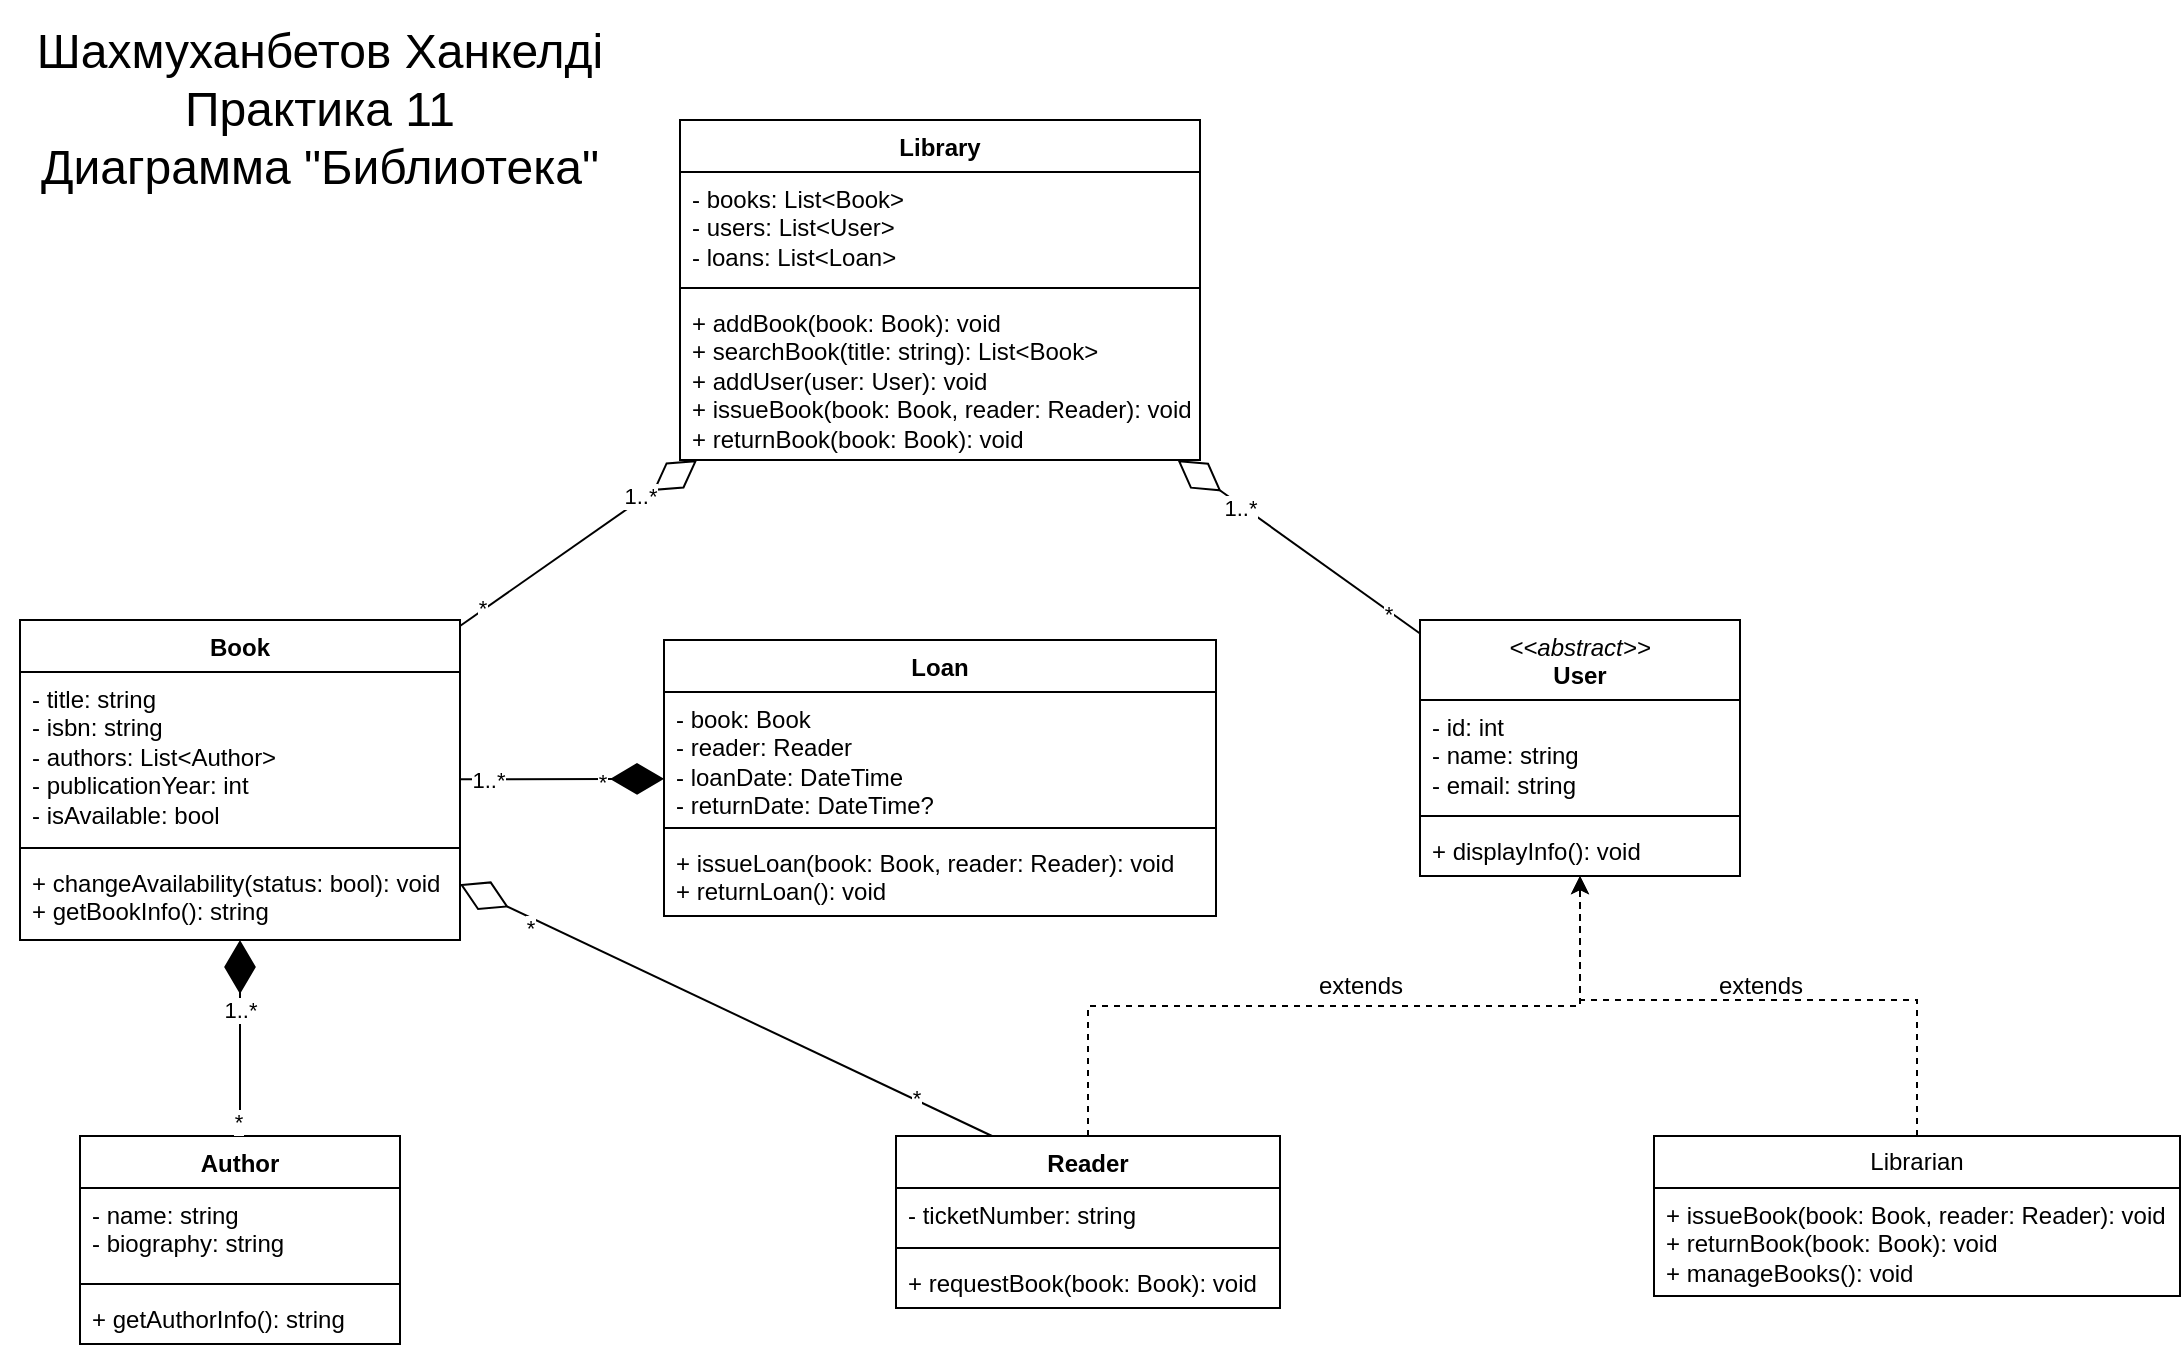 <mxfile version="24.7.17">
  <diagram id="C5RBs43oDa-KdzZeNtuy" name="Page-1">
    <mxGraphModel dx="538" dy="318" grid="1" gridSize="10" guides="1" tooltips="1" connect="1" arrows="1" fold="1" page="1" pageScale="1" pageWidth="827" pageHeight="1169" math="0" shadow="0">
      <root>
        <mxCell id="WIyWlLk6GJQsqaUBKTNV-0" />
        <mxCell id="WIyWlLk6GJQsqaUBKTNV-1" parent="WIyWlLk6GJQsqaUBKTNV-0" />
        <mxCell id="7lpZ8PjZCRHS7VuvmLVK-1" value="Library" style="swimlane;fontStyle=1;align=center;verticalAlign=top;childLayout=stackLayout;horizontal=1;startSize=26;horizontalStack=0;resizeParent=1;resizeParentMax=0;resizeLast=0;collapsible=1;marginBottom=0;whiteSpace=wrap;html=1;" parent="WIyWlLk6GJQsqaUBKTNV-1" vertex="1">
          <mxGeometry x="340" y="160" width="260" height="170" as="geometry" />
        </mxCell>
        <mxCell id="7lpZ8PjZCRHS7VuvmLVK-2" value="  - books: List&amp;lt;Book&amp;gt;&amp;nbsp;&lt;div&gt;- users: List&amp;lt;User&amp;gt;&amp;nbsp;&lt;/div&gt;&lt;div&gt;- loans: List&amp;lt;Loan&amp;gt;&lt;/div&gt;" style="text;strokeColor=none;fillColor=none;align=left;verticalAlign=top;spacingLeft=4;spacingRight=4;overflow=hidden;rotatable=0;points=[[0,0.5],[1,0.5]];portConstraint=eastwest;whiteSpace=wrap;html=1;" parent="7lpZ8PjZCRHS7VuvmLVK-1" vertex="1">
          <mxGeometry y="26" width="260" height="54" as="geometry" />
        </mxCell>
        <mxCell id="7lpZ8PjZCRHS7VuvmLVK-3" value="" style="line;strokeWidth=1;fillColor=none;align=left;verticalAlign=middle;spacingTop=-1;spacingLeft=3;spacingRight=3;rotatable=0;labelPosition=right;points=[];portConstraint=eastwest;strokeColor=inherit;" parent="7lpZ8PjZCRHS7VuvmLVK-1" vertex="1">
          <mxGeometry y="80" width="260" height="8" as="geometry" />
        </mxCell>
        <mxCell id="7lpZ8PjZCRHS7VuvmLVK-4" value="  + addBook(book: Book): void&lt;br&gt;&lt;div&gt;+ searchBook(title: string): List&amp;lt;Book&amp;gt;&lt;br&gt;  + addUser(user: User): void&lt;br&gt;  + issueBook(book: Book, reader: Reader): void&lt;br&gt;  + returnBook(book: Book): void&lt;/div&gt;" style="text;strokeColor=none;fillColor=none;align=left;verticalAlign=top;spacingLeft=4;spacingRight=4;overflow=hidden;rotatable=0;points=[[0,0.5],[1,0.5]];portConstraint=eastwest;whiteSpace=wrap;html=1;" parent="7lpZ8PjZCRHS7VuvmLVK-1" vertex="1">
          <mxGeometry y="88" width="260" height="82" as="geometry" />
        </mxCell>
        <mxCell id="7lpZ8PjZCRHS7VuvmLVK-5" value="Loan" style="swimlane;fontStyle=1;align=center;verticalAlign=top;childLayout=stackLayout;horizontal=1;startSize=26;horizontalStack=0;resizeParent=1;resizeParentMax=0;resizeLast=0;collapsible=1;marginBottom=0;whiteSpace=wrap;html=1;" parent="WIyWlLk6GJQsqaUBKTNV-1" vertex="1">
          <mxGeometry x="332" y="420" width="276" height="138" as="geometry" />
        </mxCell>
        <mxCell id="7lpZ8PjZCRHS7VuvmLVK-6" value="&lt;div&gt;- book: Book&lt;/div&gt;&lt;div&gt;&lt;span style=&quot;background-color: initial;&quot;&gt;- reader: Reader&lt;/span&gt;&lt;/div&gt;&lt;div&gt;- loanDate: DateTime&lt;/div&gt;&lt;div&gt;- returnDate: DateTime?&lt;br&gt;&lt;/div&gt;" style="text;strokeColor=none;fillColor=none;align=left;verticalAlign=top;spacingLeft=4;spacingRight=4;overflow=hidden;rotatable=0;points=[[0,0.5],[1,0.5]];portConstraint=eastwest;whiteSpace=wrap;html=1;" parent="7lpZ8PjZCRHS7VuvmLVK-5" vertex="1">
          <mxGeometry y="26" width="276" height="64" as="geometry" />
        </mxCell>
        <mxCell id="7lpZ8PjZCRHS7VuvmLVK-7" value="" style="line;strokeWidth=1;fillColor=none;align=left;verticalAlign=middle;spacingTop=-1;spacingLeft=3;spacingRight=3;rotatable=0;labelPosition=right;points=[];portConstraint=eastwest;strokeColor=inherit;" parent="7lpZ8PjZCRHS7VuvmLVK-5" vertex="1">
          <mxGeometry y="90" width="276" height="8" as="geometry" />
        </mxCell>
        <mxCell id="7lpZ8PjZCRHS7VuvmLVK-8" value="&lt;div&gt;+ issueLoan(book: Book, reader: Reader): void&lt;/div&gt;&lt;div&gt;+ returnLoan(): void&lt;/div&gt;" style="text;strokeColor=none;fillColor=none;align=left;verticalAlign=top;spacingLeft=4;spacingRight=4;overflow=hidden;rotatable=0;points=[[0,0.5],[1,0.5]];portConstraint=eastwest;whiteSpace=wrap;html=1;" parent="7lpZ8PjZCRHS7VuvmLVK-5" vertex="1">
          <mxGeometry y="98" width="276" height="40" as="geometry" />
        </mxCell>
        <mxCell id="7lpZ8PjZCRHS7VuvmLVK-9" value="&lt;div&gt;&lt;i style=&quot;font-weight: 400;&quot;&gt;&amp;lt;&amp;lt;abstract&amp;gt;&amp;gt;&lt;/i&gt;&lt;br style=&quot;font-weight: 400;&quot;&gt;User&lt;/div&gt;" style="swimlane;fontStyle=1;align=center;verticalAlign=top;childLayout=stackLayout;horizontal=1;startSize=40;horizontalStack=0;resizeParent=1;resizeParentMax=0;resizeLast=0;collapsible=1;marginBottom=0;whiteSpace=wrap;html=1;" parent="WIyWlLk6GJQsqaUBKTNV-1" vertex="1">
          <mxGeometry x="710" y="410" width="160" height="128" as="geometry" />
        </mxCell>
        <mxCell id="7lpZ8PjZCRHS7VuvmLVK-10" value="&lt;div&gt;- id: int&lt;/div&gt;&lt;div&gt;- name: string&lt;/div&gt;&lt;div&gt;- email: string&lt;/div&gt;" style="text;strokeColor=none;fillColor=none;align=left;verticalAlign=top;spacingLeft=4;spacingRight=4;overflow=hidden;rotatable=0;points=[[0,0.5],[1,0.5]];portConstraint=eastwest;whiteSpace=wrap;html=1;" parent="7lpZ8PjZCRHS7VuvmLVK-9" vertex="1">
          <mxGeometry y="40" width="160" height="54" as="geometry" />
        </mxCell>
        <mxCell id="7lpZ8PjZCRHS7VuvmLVK-11" value="" style="line;strokeWidth=1;fillColor=none;align=left;verticalAlign=middle;spacingTop=-1;spacingLeft=3;spacingRight=3;rotatable=0;labelPosition=right;points=[];portConstraint=eastwest;strokeColor=inherit;" parent="7lpZ8PjZCRHS7VuvmLVK-9" vertex="1">
          <mxGeometry y="94" width="160" height="8" as="geometry" />
        </mxCell>
        <mxCell id="7lpZ8PjZCRHS7VuvmLVK-12" value="+ displayInfo(): void" style="text;strokeColor=none;fillColor=none;align=left;verticalAlign=top;spacingLeft=4;spacingRight=4;overflow=hidden;rotatable=0;points=[[0,0.5],[1,0.5]];portConstraint=eastwest;whiteSpace=wrap;html=1;" parent="7lpZ8PjZCRHS7VuvmLVK-9" vertex="1">
          <mxGeometry y="102" width="160" height="26" as="geometry" />
        </mxCell>
        <mxCell id="7lpZ8PjZCRHS7VuvmLVK-14" value="Book" style="swimlane;fontStyle=1;align=center;verticalAlign=top;childLayout=stackLayout;horizontal=1;startSize=26;horizontalStack=0;resizeParent=1;resizeParentMax=0;resizeLast=0;collapsible=1;marginBottom=0;whiteSpace=wrap;html=1;" parent="WIyWlLk6GJQsqaUBKTNV-1" vertex="1">
          <mxGeometry x="10" y="410" width="220" height="160" as="geometry" />
        </mxCell>
        <mxCell id="7lpZ8PjZCRHS7VuvmLVK-15" value="&lt;div&gt;- title: string&lt;/div&gt;&lt;div&gt;- isbn: string&lt;/div&gt;&lt;div&gt;- authors: List&amp;lt;Author&amp;gt;&lt;/div&gt;&lt;div&gt;- publicationYear: int&lt;/div&gt;&lt;div&gt;&lt;span style=&quot;background-color: initial;&quot;&gt;- isAvailable: bool&lt;/span&gt;&lt;/div&gt;&lt;div&gt;&lt;br&gt;&lt;/div&gt;" style="text;strokeColor=none;fillColor=none;align=left;verticalAlign=top;spacingLeft=4;spacingRight=4;overflow=hidden;rotatable=0;points=[[0,0.5],[1,0.5]];portConstraint=eastwest;whiteSpace=wrap;html=1;" parent="7lpZ8PjZCRHS7VuvmLVK-14" vertex="1">
          <mxGeometry y="26" width="220" height="84" as="geometry" />
        </mxCell>
        <mxCell id="7lpZ8PjZCRHS7VuvmLVK-16" value="" style="line;strokeWidth=1;fillColor=none;align=left;verticalAlign=middle;spacingTop=-1;spacingLeft=3;spacingRight=3;rotatable=0;labelPosition=right;points=[];portConstraint=eastwest;strokeColor=inherit;" parent="7lpZ8PjZCRHS7VuvmLVK-14" vertex="1">
          <mxGeometry y="110" width="220" height="8" as="geometry" />
        </mxCell>
        <mxCell id="7lpZ8PjZCRHS7VuvmLVK-17" value="&lt;div&gt;+ changeAvailability(status: bool): void&lt;/div&gt;&lt;div&gt;&lt;span style=&quot;background-color: initial;&quot;&gt;+ getBookInfo(): string&lt;/span&gt;&lt;/div&gt;" style="text;strokeColor=none;fillColor=none;align=left;verticalAlign=top;spacingLeft=4;spacingRight=4;overflow=hidden;rotatable=0;points=[[0,0.5],[1,0.5]];portConstraint=eastwest;whiteSpace=wrap;html=1;" parent="7lpZ8PjZCRHS7VuvmLVK-14" vertex="1">
          <mxGeometry y="118" width="220" height="42" as="geometry" />
        </mxCell>
        <mxCell id="7lpZ8PjZCRHS7VuvmLVK-18" value="Author" style="swimlane;fontStyle=1;align=center;verticalAlign=top;childLayout=stackLayout;horizontal=1;startSize=26;horizontalStack=0;resizeParent=1;resizeParentMax=0;resizeLast=0;collapsible=1;marginBottom=0;whiteSpace=wrap;html=1;" parent="WIyWlLk6GJQsqaUBKTNV-1" vertex="1">
          <mxGeometry x="40" y="668" width="160" height="104" as="geometry" />
        </mxCell>
        <mxCell id="7lpZ8PjZCRHS7VuvmLVK-19" value="&lt;div&gt;- name: string&lt;/div&gt;&lt;div&gt;- biography: string&lt;/div&gt;" style="text;strokeColor=none;fillColor=none;align=left;verticalAlign=top;spacingLeft=4;spacingRight=4;overflow=hidden;rotatable=0;points=[[0,0.5],[1,0.5]];portConstraint=eastwest;whiteSpace=wrap;html=1;" parent="7lpZ8PjZCRHS7VuvmLVK-18" vertex="1">
          <mxGeometry y="26" width="160" height="44" as="geometry" />
        </mxCell>
        <mxCell id="7lpZ8PjZCRHS7VuvmLVK-20" value="" style="line;strokeWidth=1;fillColor=none;align=left;verticalAlign=middle;spacingTop=-1;spacingLeft=3;spacingRight=3;rotatable=0;labelPosition=right;points=[];portConstraint=eastwest;strokeColor=inherit;" parent="7lpZ8PjZCRHS7VuvmLVK-18" vertex="1">
          <mxGeometry y="70" width="160" height="8" as="geometry" />
        </mxCell>
        <mxCell id="7lpZ8PjZCRHS7VuvmLVK-21" value="+ getAuthorInfo(): string" style="text;strokeColor=none;fillColor=none;align=left;verticalAlign=top;spacingLeft=4;spacingRight=4;overflow=hidden;rotatable=0;points=[[0,0.5],[1,0.5]];portConstraint=eastwest;whiteSpace=wrap;html=1;" parent="7lpZ8PjZCRHS7VuvmLVK-18" vertex="1">
          <mxGeometry y="78" width="160" height="26" as="geometry" />
        </mxCell>
        <mxCell id="7lpZ8PjZCRHS7VuvmLVK-35" style="edgeStyle=orthogonalEdgeStyle;rounded=0;orthogonalLoop=1;jettySize=auto;html=1;exitX=0.5;exitY=0;exitDx=0;exitDy=0;dashed=1;" parent="WIyWlLk6GJQsqaUBKTNV-1" source="7lpZ8PjZCRHS7VuvmLVK-22" target="7lpZ8PjZCRHS7VuvmLVK-9" edge="1">
          <mxGeometry relative="1" as="geometry" />
        </mxCell>
        <mxCell id="7lpZ8PjZCRHS7VuvmLVK-22" value="Reader" style="swimlane;fontStyle=1;align=center;verticalAlign=top;childLayout=stackLayout;horizontal=1;startSize=26;horizontalStack=0;resizeParent=1;resizeParentMax=0;resizeLast=0;collapsible=1;marginBottom=0;whiteSpace=wrap;html=1;" parent="WIyWlLk6GJQsqaUBKTNV-1" vertex="1">
          <mxGeometry x="448" y="668" width="192" height="86" as="geometry" />
        </mxCell>
        <mxCell id="7lpZ8PjZCRHS7VuvmLVK-23" value="- ticketNumber: string" style="text;strokeColor=none;fillColor=none;align=left;verticalAlign=top;spacingLeft=4;spacingRight=4;overflow=hidden;rotatable=0;points=[[0,0.5],[1,0.5]];portConstraint=eastwest;whiteSpace=wrap;html=1;" parent="7lpZ8PjZCRHS7VuvmLVK-22" vertex="1">
          <mxGeometry y="26" width="192" height="26" as="geometry" />
        </mxCell>
        <mxCell id="7lpZ8PjZCRHS7VuvmLVK-24" value="" style="line;strokeWidth=1;fillColor=none;align=left;verticalAlign=middle;spacingTop=-1;spacingLeft=3;spacingRight=3;rotatable=0;labelPosition=right;points=[];portConstraint=eastwest;strokeColor=inherit;" parent="7lpZ8PjZCRHS7VuvmLVK-22" vertex="1">
          <mxGeometry y="52" width="192" height="8" as="geometry" />
        </mxCell>
        <mxCell id="7lpZ8PjZCRHS7VuvmLVK-25" value="&lt;div&gt;+ requestBook(book: Book): void&lt;/div&gt;&lt;div&gt;&lt;br&gt;&lt;/div&gt;" style="text;strokeColor=none;fillColor=none;align=left;verticalAlign=top;spacingLeft=4;spacingRight=4;overflow=hidden;rotatable=0;points=[[0,0.5],[1,0.5]];portConstraint=eastwest;whiteSpace=wrap;html=1;" parent="7lpZ8PjZCRHS7VuvmLVK-22" vertex="1">
          <mxGeometry y="60" width="192" height="26" as="geometry" />
        </mxCell>
        <mxCell id="7lpZ8PjZCRHS7VuvmLVK-34" style="edgeStyle=orthogonalEdgeStyle;rounded=0;orthogonalLoop=1;jettySize=auto;html=1;exitX=0.5;exitY=0;exitDx=0;exitDy=0;dashed=1;" parent="WIyWlLk6GJQsqaUBKTNV-1" source="7lpZ8PjZCRHS7VuvmLVK-30" target="7lpZ8PjZCRHS7VuvmLVK-9" edge="1">
          <mxGeometry relative="1" as="geometry">
            <Array as="points">
              <mxPoint x="959" y="600" />
              <mxPoint x="790" y="600" />
            </Array>
          </mxGeometry>
        </mxCell>
        <mxCell id="7lpZ8PjZCRHS7VuvmLVK-30" value="Librarian" style="swimlane;fontStyle=0;childLayout=stackLayout;horizontal=1;startSize=26;fillColor=none;horizontalStack=0;resizeParent=1;resizeParentMax=0;resizeLast=0;collapsible=1;marginBottom=0;whiteSpace=wrap;html=1;" parent="WIyWlLk6GJQsqaUBKTNV-1" vertex="1">
          <mxGeometry x="827" y="668" width="263" height="80" as="geometry" />
        </mxCell>
        <mxCell id="7lpZ8PjZCRHS7VuvmLVK-31" value="&lt;div&gt;+ issueBook(book: Book, reader: Reader): void&lt;/div&gt;&lt;div&gt;+ returnBook(book: Book): void&lt;/div&gt;&lt;div&gt;+ manageBooks(): void&lt;/div&gt;" style="text;strokeColor=none;fillColor=none;align=left;verticalAlign=top;spacingLeft=4;spacingRight=4;overflow=hidden;rotatable=0;points=[[0,0.5],[1,0.5]];portConstraint=eastwest;whiteSpace=wrap;html=1;" parent="7lpZ8PjZCRHS7VuvmLVK-30" vertex="1">
          <mxGeometry y="26" width="263" height="54" as="geometry" />
        </mxCell>
        <mxCell id="7lpZ8PjZCRHS7VuvmLVK-36" value="" style="endArrow=diamondThin;endFill=0;endSize=24;html=1;rounded=0;exitX=0.25;exitY=0;exitDx=0;exitDy=0;" parent="WIyWlLk6GJQsqaUBKTNV-1" source="7lpZ8PjZCRHS7VuvmLVK-22" target="7lpZ8PjZCRHS7VuvmLVK-14" edge="1">
          <mxGeometry width="160" relative="1" as="geometry">
            <mxPoint x="500" y="650" as="sourcePoint" />
            <mxPoint x="470" y="580" as="targetPoint" />
          </mxGeometry>
        </mxCell>
        <mxCell id="uVwhshjAu5dlJkX2MIWX-0" value="*" style="edgeLabel;html=1;align=center;verticalAlign=middle;resizable=0;points=[];" vertex="1" connectable="0" parent="7lpZ8PjZCRHS7VuvmLVK-36">
          <mxGeometry x="0.715" y="4" relative="1" as="geometry">
            <mxPoint x="-1" as="offset" />
          </mxGeometry>
        </mxCell>
        <mxCell id="uVwhshjAu5dlJkX2MIWX-1" value="*" style="edgeLabel;html=1;align=center;verticalAlign=middle;resizable=0;points=[];" vertex="1" connectable="0" parent="7lpZ8PjZCRHS7VuvmLVK-36">
          <mxGeometry x="-0.711" y="-1" relative="1" as="geometry">
            <mxPoint as="offset" />
          </mxGeometry>
        </mxCell>
        <mxCell id="7lpZ8PjZCRHS7VuvmLVK-38" value="" style="endArrow=diamondThin;endFill=1;endSize=24;html=1;rounded=0;" parent="WIyWlLk6GJQsqaUBKTNV-1" source="7lpZ8PjZCRHS7VuvmLVK-18" target="7lpZ8PjZCRHS7VuvmLVK-14" edge="1">
          <mxGeometry width="160" relative="1" as="geometry">
            <mxPoint x="110" y="620" as="sourcePoint" />
            <mxPoint x="270" y="620" as="targetPoint" />
          </mxGeometry>
        </mxCell>
        <mxCell id="uVwhshjAu5dlJkX2MIWX-2" value="*" style="edgeLabel;html=1;align=center;verticalAlign=middle;resizable=0;points=[];" vertex="1" connectable="0" parent="7lpZ8PjZCRHS7VuvmLVK-38">
          <mxGeometry x="-0.854" y="1" relative="1" as="geometry">
            <mxPoint as="offset" />
          </mxGeometry>
        </mxCell>
        <mxCell id="uVwhshjAu5dlJkX2MIWX-3" value="1..*" style="edgeLabel;html=1;align=center;verticalAlign=middle;resizable=0;points=[];" vertex="1" connectable="0" parent="7lpZ8PjZCRHS7VuvmLVK-38">
          <mxGeometry x="0.282" relative="1" as="geometry">
            <mxPoint as="offset" />
          </mxGeometry>
        </mxCell>
        <mxCell id="7lpZ8PjZCRHS7VuvmLVK-39" value="" style="endArrow=diamondThin;endFill=1;endSize=24;html=1;rounded=0;" parent="WIyWlLk6GJQsqaUBKTNV-1" source="7lpZ8PjZCRHS7VuvmLVK-14" target="7lpZ8PjZCRHS7VuvmLVK-5" edge="1">
          <mxGeometry width="160" relative="1" as="geometry">
            <mxPoint x="506" y="678" as="sourcePoint" />
            <mxPoint x="490" y="568" as="targetPoint" />
          </mxGeometry>
        </mxCell>
        <mxCell id="uVwhshjAu5dlJkX2MIWX-8" value="*" style="edgeLabel;html=1;align=center;verticalAlign=middle;resizable=0;points=[];" vertex="1" connectable="0" parent="7lpZ8PjZCRHS7VuvmLVK-39">
          <mxGeometry x="0.388" y="-1" relative="1" as="geometry">
            <mxPoint as="offset" />
          </mxGeometry>
        </mxCell>
        <mxCell id="uVwhshjAu5dlJkX2MIWX-9" value="1..*" style="edgeLabel;html=1;align=center;verticalAlign=middle;resizable=0;points=[];" vertex="1" connectable="0" parent="7lpZ8PjZCRHS7VuvmLVK-39">
          <mxGeometry x="-0.729" relative="1" as="geometry">
            <mxPoint as="offset" />
          </mxGeometry>
        </mxCell>
        <mxCell id="7lpZ8PjZCRHS7VuvmLVK-40" value="" style="endArrow=diamondThin;endFill=0;endSize=24;html=1;rounded=0;" parent="WIyWlLk6GJQsqaUBKTNV-1" source="7lpZ8PjZCRHS7VuvmLVK-14" target="7lpZ8PjZCRHS7VuvmLVK-1" edge="1">
          <mxGeometry width="160" relative="1" as="geometry">
            <mxPoint x="280" y="506" as="sourcePoint" />
            <mxPoint x="342" y="504" as="targetPoint" />
          </mxGeometry>
        </mxCell>
        <mxCell id="uVwhshjAu5dlJkX2MIWX-5" value="1..*" style="edgeLabel;html=1;align=center;verticalAlign=middle;resizable=0;points=[];" vertex="1" connectable="0" parent="7lpZ8PjZCRHS7VuvmLVK-40">
          <mxGeometry x="0.533" y="2" relative="1" as="geometry">
            <mxPoint as="offset" />
          </mxGeometry>
        </mxCell>
        <mxCell id="uVwhshjAu5dlJkX2MIWX-6" value="*" style="edgeLabel;html=1;align=center;verticalAlign=middle;resizable=0;points=[];" vertex="1" connectable="0" parent="7lpZ8PjZCRHS7VuvmLVK-40">
          <mxGeometry x="-0.805" y="1" relative="1" as="geometry">
            <mxPoint as="offset" />
          </mxGeometry>
        </mxCell>
        <mxCell id="7lpZ8PjZCRHS7VuvmLVK-42" value="" style="endArrow=diamondThin;endFill=0;endSize=24;html=1;rounded=0;" parent="WIyWlLk6GJQsqaUBKTNV-1" source="7lpZ8PjZCRHS7VuvmLVK-9" target="7lpZ8PjZCRHS7VuvmLVK-1" edge="1">
          <mxGeometry width="160" relative="1" as="geometry">
            <mxPoint x="480" y="430" as="sourcePoint" />
            <mxPoint x="480" y="340" as="targetPoint" />
          </mxGeometry>
        </mxCell>
        <mxCell id="uVwhshjAu5dlJkX2MIWX-4" value="1..*" style="edgeLabel;html=1;align=center;verticalAlign=middle;resizable=0;points=[];" vertex="1" connectable="0" parent="7lpZ8PjZCRHS7VuvmLVK-42">
          <mxGeometry x="0.483" relative="1" as="geometry">
            <mxPoint y="1" as="offset" />
          </mxGeometry>
        </mxCell>
        <mxCell id="uVwhshjAu5dlJkX2MIWX-7" value="*" style="edgeLabel;html=1;align=center;verticalAlign=middle;resizable=0;points=[];" vertex="1" connectable="0" parent="7lpZ8PjZCRHS7VuvmLVK-42">
          <mxGeometry x="-0.746" y="1" relative="1" as="geometry">
            <mxPoint as="offset" />
          </mxGeometry>
        </mxCell>
        <mxCell id="7lpZ8PjZCRHS7VuvmLVK-45" value="&lt;font style=&quot;font-size: 24px;&quot;&gt;Шахмуханбетов Ханкелді&lt;/font&gt;&lt;div&gt;&lt;font style=&quot;font-size: 24px;&quot;&gt;Практика 11&lt;/font&gt;&lt;/div&gt;&lt;div&gt;&lt;font style=&quot;font-size: 24px;&quot;&gt;Диаграмма &quot;Библиотека&quot;&lt;/font&gt;&lt;/div&gt;" style="text;html=1;align=center;verticalAlign=middle;whiteSpace=wrap;rounded=0;" parent="WIyWlLk6GJQsqaUBKTNV-1" vertex="1">
          <mxGeometry y="100" width="320" height="110" as="geometry" />
        </mxCell>
        <mxCell id="5rXvb1DnIJmAk320LJd5-2" value="&lt;span style=&quot;font-weight: normal;&quot;&gt;extends&lt;/span&gt;" style="text;align=center;fontStyle=1;verticalAlign=middle;spacingLeft=3;spacingRight=3;strokeColor=none;rotatable=0;points=[[0,0.5],[1,0.5]];portConstraint=eastwest;html=1;" parent="WIyWlLk6GJQsqaUBKTNV-1" vertex="1">
          <mxGeometry x="840" y="580" width="80" height="26" as="geometry" />
        </mxCell>
        <mxCell id="5rXvb1DnIJmAk320LJd5-3" value="&lt;span style=&quot;font-weight: normal;&quot;&gt;extends&lt;/span&gt;" style="text;align=center;fontStyle=1;verticalAlign=middle;spacingLeft=3;spacingRight=3;strokeColor=none;rotatable=0;points=[[0,0.5],[1,0.5]];portConstraint=eastwest;html=1;" parent="WIyWlLk6GJQsqaUBKTNV-1" vertex="1">
          <mxGeometry x="640" y="580" width="80" height="26" as="geometry" />
        </mxCell>
      </root>
    </mxGraphModel>
  </diagram>
</mxfile>
